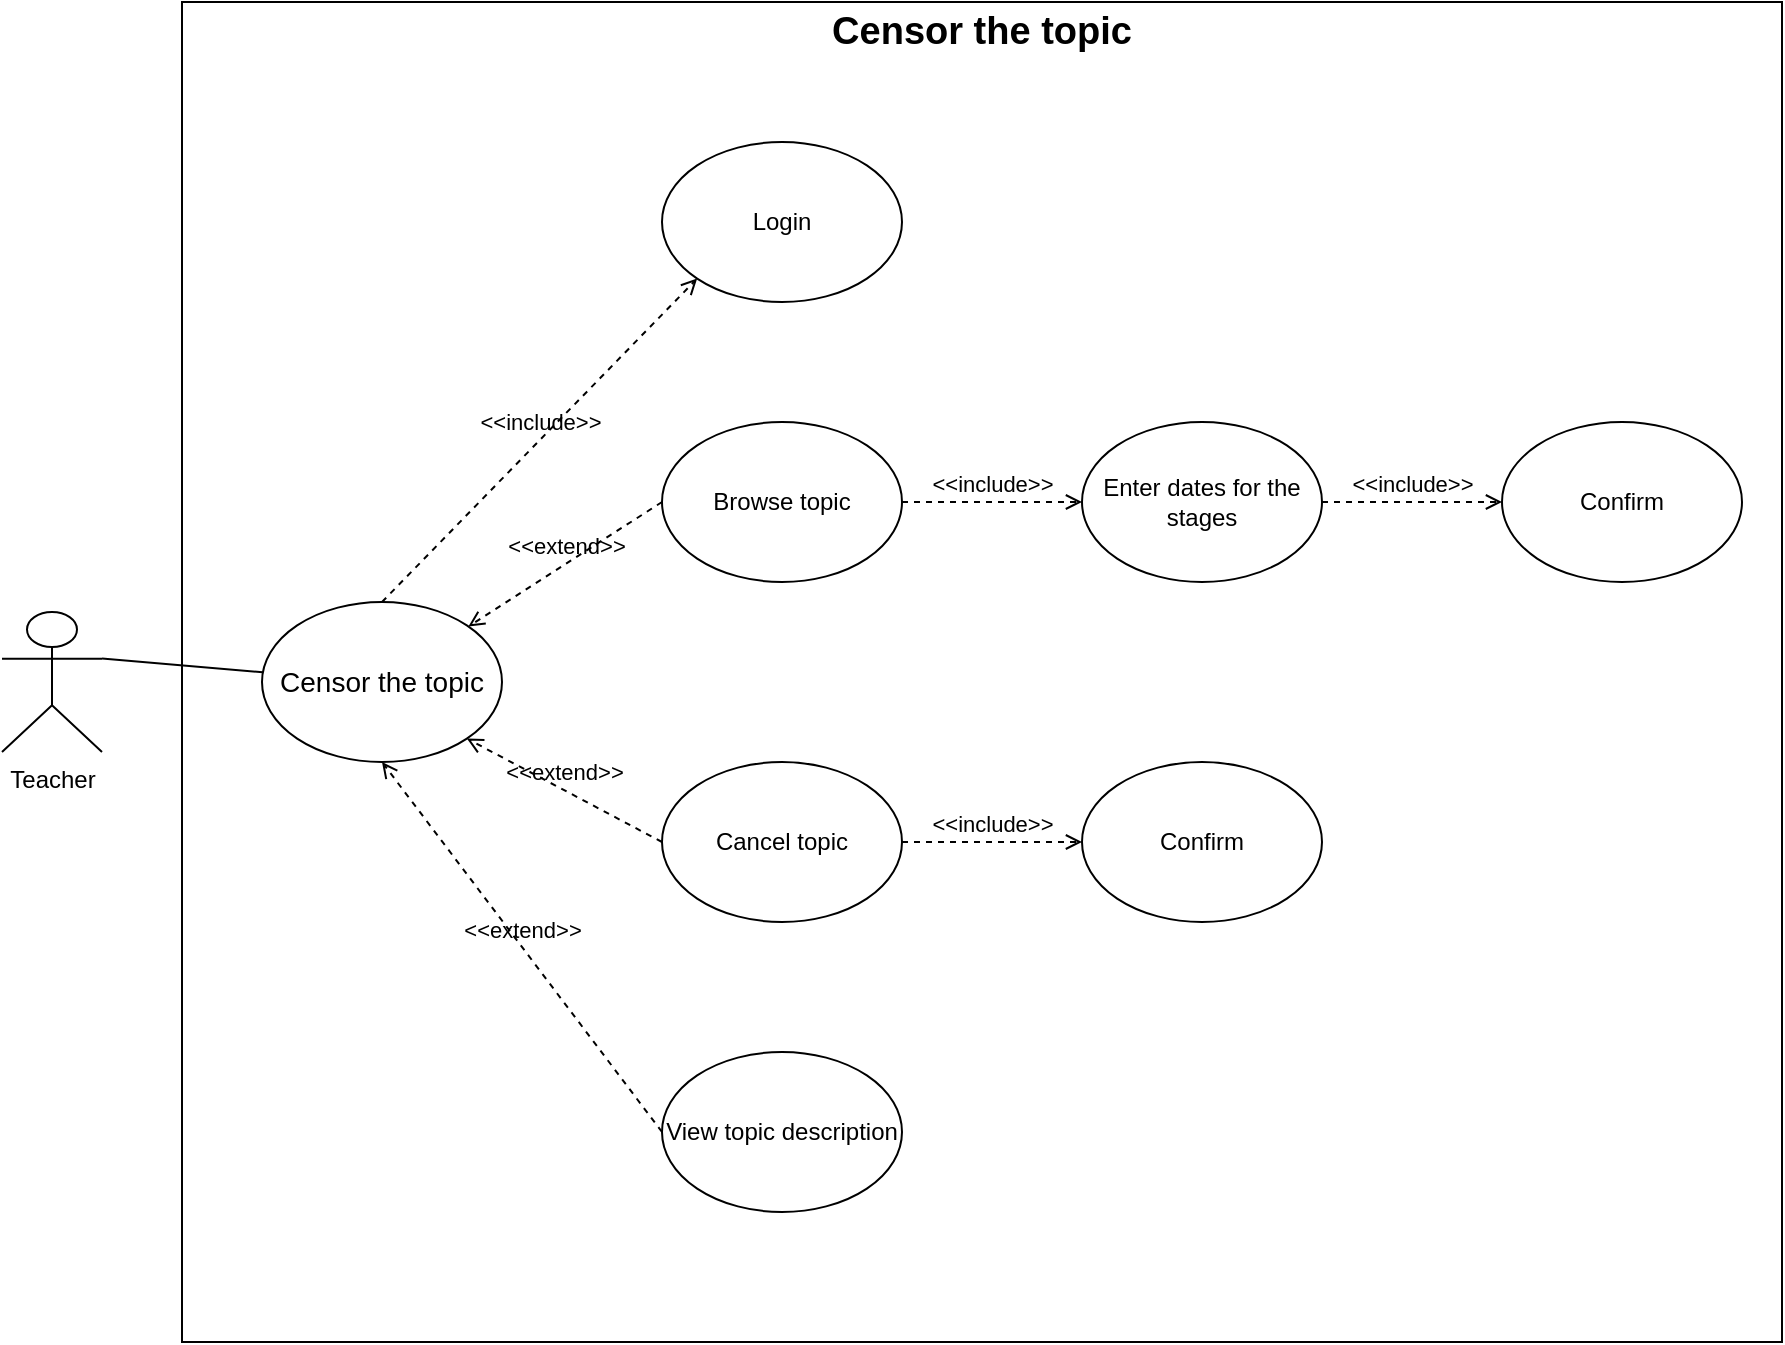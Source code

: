 <mxfile version="22.1.0" type="device" pages="2">
  <diagram name="Page-1" id="Vcl6vUDAi4lidY2ig-dH">
    <mxGraphModel dx="676" dy="563" grid="1" gridSize="10" guides="1" tooltips="1" connect="1" arrows="1" fold="1" page="1" pageScale="1" pageWidth="827" pageHeight="1169" math="0" shadow="0">
      <root>
        <mxCell id="0" />
        <mxCell id="1" parent="0" />
        <mxCell id="5GwjnMJBXJCPQI6X2M8O-1" value="Teacher" style="shape=umlActor;verticalLabelPosition=bottom;verticalAlign=top;html=1;outlineConnect=0;" parent="1" vertex="1">
          <mxGeometry x="10" y="325" width="50" height="70" as="geometry" />
        </mxCell>
        <mxCell id="5GwjnMJBXJCPQI6X2M8O-4" value="" style="rounded=0;whiteSpace=wrap;html=1;" parent="1" vertex="1">
          <mxGeometry x="100" y="20" width="800" height="670" as="geometry" />
        </mxCell>
        <mxCell id="5GwjnMJBXJCPQI6X2M8O-5" value="&lt;font style=&quot;font-size: 14px;&quot;&gt;Censor the topic&lt;/font&gt;" style="ellipse;whiteSpace=wrap;html=1;" parent="1" vertex="1">
          <mxGeometry x="140" y="320" width="120" height="80" as="geometry" />
        </mxCell>
        <mxCell id="5GwjnMJBXJCPQI6X2M8O-6" value="Login" style="ellipse;whiteSpace=wrap;html=1;" parent="1" vertex="1">
          <mxGeometry x="340" y="90" width="120" height="80" as="geometry" />
        </mxCell>
        <mxCell id="5GwjnMJBXJCPQI6X2M8O-7" value="Browse topic" style="ellipse;whiteSpace=wrap;html=1;" parent="1" vertex="1">
          <mxGeometry x="340" y="230" width="120" height="80" as="geometry" />
        </mxCell>
        <mxCell id="5GwjnMJBXJCPQI6X2M8O-8" value="Cancel topic" style="ellipse;whiteSpace=wrap;html=1;" parent="1" vertex="1">
          <mxGeometry x="340" y="400" width="120" height="80" as="geometry" />
        </mxCell>
        <mxCell id="5GwjnMJBXJCPQI6X2M8O-9" value="Confirm" style="ellipse;whiteSpace=wrap;html=1;" parent="1" vertex="1">
          <mxGeometry x="550" y="400" width="120" height="80" as="geometry" />
        </mxCell>
        <mxCell id="5GwjnMJBXJCPQI6X2M8O-10" value="Enter dates for the stages" style="ellipse;whiteSpace=wrap;html=1;" parent="1" vertex="1">
          <mxGeometry x="550" y="230" width="120" height="80" as="geometry" />
        </mxCell>
        <mxCell id="5GwjnMJBXJCPQI6X2M8O-11" value="Confirm" style="ellipse;whiteSpace=wrap;html=1;" parent="1" vertex="1">
          <mxGeometry x="760" y="230" width="120" height="80" as="geometry" />
        </mxCell>
        <mxCell id="5GwjnMJBXJCPQI6X2M8O-12" value="View topic description" style="ellipse;whiteSpace=wrap;html=1;" parent="1" vertex="1">
          <mxGeometry x="340" y="545" width="120" height="80" as="geometry" />
        </mxCell>
        <mxCell id="5GwjnMJBXJCPQI6X2M8O-14" value="&amp;lt;&amp;lt;include&amp;gt;&amp;gt;" style="html=1;verticalAlign=bottom;labelBackgroundColor=none;endArrow=open;endFill=0;dashed=1;rounded=0;exitX=1;exitY=0.5;exitDx=0;exitDy=0;" parent="1" source="5GwjnMJBXJCPQI6X2M8O-8" target="5GwjnMJBXJCPQI6X2M8O-9" edge="1">
          <mxGeometry width="160" relative="1" as="geometry">
            <mxPoint x="290" y="330" as="sourcePoint" />
            <mxPoint x="450" y="330" as="targetPoint" />
          </mxGeometry>
        </mxCell>
        <mxCell id="5GwjnMJBXJCPQI6X2M8O-15" value="&amp;lt;&amp;lt;include&amp;gt;&amp;gt;" style="html=1;verticalAlign=bottom;labelBackgroundColor=none;endArrow=open;endFill=0;dashed=1;rounded=0;entryX=0;entryY=0.5;entryDx=0;entryDy=0;" parent="1" target="5GwjnMJBXJCPQI6X2M8O-11" edge="1">
          <mxGeometry width="160" relative="1" as="geometry">
            <mxPoint x="670" y="270" as="sourcePoint" />
            <mxPoint x="690" y="269.41" as="targetPoint" />
          </mxGeometry>
        </mxCell>
        <mxCell id="5GwjnMJBXJCPQI6X2M8O-16" value="&amp;lt;&amp;lt;include&amp;gt;&amp;gt;" style="html=1;verticalAlign=bottom;labelBackgroundColor=none;endArrow=open;endFill=0;dashed=1;rounded=0;entryX=0;entryY=1;entryDx=0;entryDy=0;" parent="1" target="5GwjnMJBXJCPQI6X2M8O-6" edge="1">
          <mxGeometry width="160" relative="1" as="geometry">
            <mxPoint x="200" y="320" as="sourcePoint" />
            <mxPoint x="290" y="320" as="targetPoint" />
          </mxGeometry>
        </mxCell>
        <mxCell id="5GwjnMJBXJCPQI6X2M8O-17" value="&amp;lt;&amp;lt;extend&amp;gt;&amp;gt;" style="html=1;verticalAlign=bottom;labelBackgroundColor=none;endArrow=open;endFill=0;dashed=1;rounded=0;exitX=0;exitY=0.5;exitDx=0;exitDy=0;" parent="1" source="5GwjnMJBXJCPQI6X2M8O-7" target="5GwjnMJBXJCPQI6X2M8O-5" edge="1">
          <mxGeometry width="160" relative="1" as="geometry">
            <mxPoint x="290" y="330" as="sourcePoint" />
            <mxPoint x="450" y="330" as="targetPoint" />
          </mxGeometry>
        </mxCell>
        <mxCell id="5GwjnMJBXJCPQI6X2M8O-18" value="&amp;lt;&amp;lt;extend&amp;gt;&amp;gt;" style="html=1;verticalAlign=bottom;labelBackgroundColor=none;endArrow=open;endFill=0;dashed=1;rounded=0;entryX=1;entryY=1;entryDx=0;entryDy=0;exitX=0;exitY=0.5;exitDx=0;exitDy=0;" parent="1" source="5GwjnMJBXJCPQI6X2M8O-8" target="5GwjnMJBXJCPQI6X2M8O-5" edge="1">
          <mxGeometry width="160" relative="1" as="geometry">
            <mxPoint x="368" y="308" as="sourcePoint" />
            <mxPoint x="262" y="350" as="targetPoint" />
          </mxGeometry>
        </mxCell>
        <mxCell id="5GwjnMJBXJCPQI6X2M8O-19" value="&amp;lt;&amp;lt;extend&amp;gt;&amp;gt;" style="html=1;verticalAlign=bottom;labelBackgroundColor=none;endArrow=open;endFill=0;dashed=1;rounded=0;entryX=0.5;entryY=1;entryDx=0;entryDy=0;exitX=0;exitY=0.5;exitDx=0;exitDy=0;" parent="1" source="5GwjnMJBXJCPQI6X2M8O-12" target="5GwjnMJBXJCPQI6X2M8O-5" edge="1">
          <mxGeometry width="160" relative="1" as="geometry">
            <mxPoint x="350" y="450" as="sourcePoint" />
            <mxPoint x="252" y="398" as="targetPoint" />
          </mxGeometry>
        </mxCell>
        <mxCell id="5GwjnMJBXJCPQI6X2M8O-20" value="" style="endArrow=none;html=1;rounded=0;exitX=1;exitY=0.333;exitDx=0;exitDy=0;exitPerimeter=0;" parent="1" source="5GwjnMJBXJCPQI6X2M8O-1" target="5GwjnMJBXJCPQI6X2M8O-5" edge="1">
          <mxGeometry width="50" height="50" relative="1" as="geometry">
            <mxPoint x="350" y="360" as="sourcePoint" />
            <mxPoint x="400" y="310" as="targetPoint" />
          </mxGeometry>
        </mxCell>
        <mxCell id="5GwjnMJBXJCPQI6X2M8O-21" value="&amp;lt;&amp;lt;include&amp;gt;&amp;gt;" style="html=1;verticalAlign=bottom;labelBackgroundColor=none;endArrow=open;endFill=0;dashed=1;rounded=0;entryX=0;entryY=0.5;entryDx=0;entryDy=0;exitX=1;exitY=0.5;exitDx=0;exitDy=0;" parent="1" source="5GwjnMJBXJCPQI6X2M8O-7" target="5GwjnMJBXJCPQI6X2M8O-10" edge="1">
          <mxGeometry width="160" relative="1" as="geometry">
            <mxPoint x="680" y="280" as="sourcePoint" />
            <mxPoint x="770" y="280" as="targetPoint" />
          </mxGeometry>
        </mxCell>
        <mxCell id="FtY9KP3Cqtl8p3eMe_DS-1" value="&lt;font style=&quot;font-size: 19px;&quot;&gt;&lt;b&gt;Censor the topic&lt;/b&gt;&lt;/font&gt;" style="text;html=1;strokeColor=none;fillColor=none;align=center;verticalAlign=middle;whiteSpace=wrap;rounded=0;" parent="1" vertex="1">
          <mxGeometry x="420" y="20" width="160" height="30" as="geometry" />
        </mxCell>
      </root>
    </mxGraphModel>
  </diagram>
  <diagram id="MB-3ckHDg90Q6Ax7XJBf" name="Trang-2">
    <mxGraphModel grid="1" page="1" gridSize="10" guides="1" tooltips="1" connect="1" arrows="1" fold="1" pageScale="1" pageWidth="827" pageHeight="1169" math="0" shadow="0">
      <root>
        <mxCell id="0" />
        <mxCell id="1" parent="0" />
      </root>
    </mxGraphModel>
  </diagram>
</mxfile>
